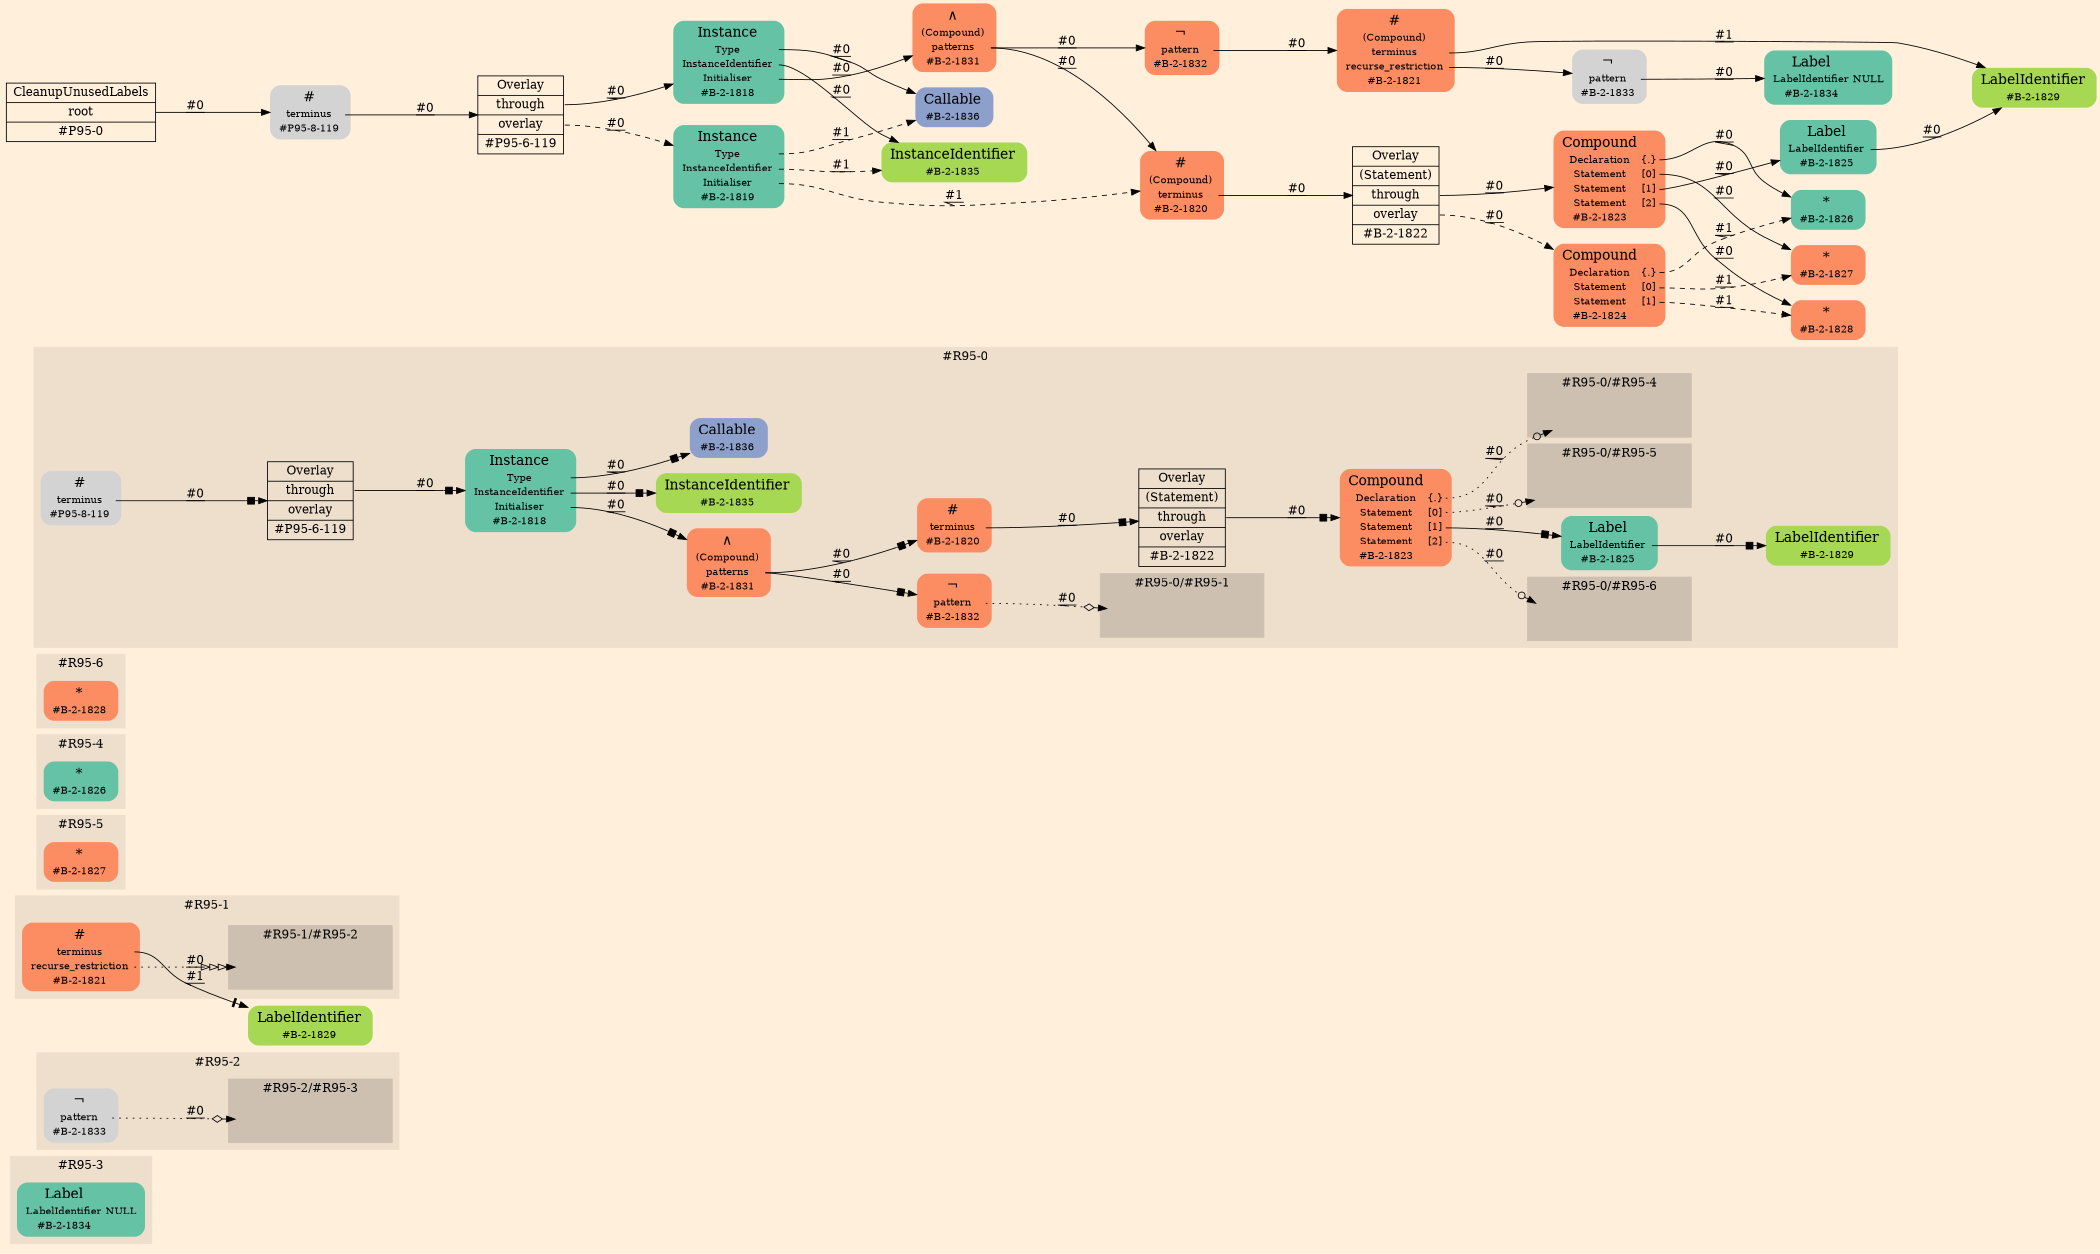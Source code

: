 digraph Inferno {
graph [
    rankdir = "LR"
    ranksep = 1.0
    size = "14,20"
    bgcolor = antiquewhite1
    color = black
    fontcolor = black
];
node [
];

// -------------------- figure #R95-3 --------------------
subgraph "cluster#R95-3" {
    label = "#R95-3"
    style = "filled"
    color = antiquewhite2
    "#R95-3/#B-2-1834" [
        shape = "plaintext"
        fillcolor = "/set28/1"
        label = <<TABLE BORDER="0" CELLBORDER="0" CELLSPACING="0">
         <TR><TD><FONT POINT-SIZE="16.0">Label</FONT></TD><TD></TD></TR>
         <TR><TD>LabelIdentifier</TD><TD PORT="port0">NULL</TD></TR>
         <TR><TD>#B-2-1834</TD><TD PORT="port1"></TD></TR>
        </TABLE>>
        style = "rounded,filled"
        fontsize = "12"
    ];
    
}


// -------------------- figure #R95-2 --------------------
subgraph "cluster#R95-2" {
    label = "#R95-2"
    style = "filled"
    color = antiquewhite2
    "#R95-2/#B-2-1833" [
        shape = "plaintext"
        label = <<TABLE BORDER="0" CELLBORDER="0" CELLSPACING="0">
         <TR><TD><FONT POINT-SIZE="16.0">¬</FONT></TD><TD></TD></TR>
         <TR><TD>pattern</TD><TD PORT="port0"></TD></TR>
         <TR><TD>#B-2-1833</TD><TD PORT="port1"></TD></TR>
        </TABLE>>
        style = "rounded,filled"
        fontsize = "12"
    ];
    
    subgraph "cluster#R95-2/#R95-3" {
        label = "#R95-2/#R95-3"
        style = "filled"
        color = antiquewhite3
        "#R95-2/#0/#B-2-1834" [
            shape = "none"
            fillcolor = "/set28/1"
            style = "invisible"
        ];
        
    }
    
}


// -------------------- figure #R95-1 --------------------
"#R95-1/#B-2-1829" [
    shape = "plaintext"
    fillcolor = "/set28/5"
    label = <<TABLE BORDER="0" CELLBORDER="0" CELLSPACING="0">
     <TR><TD><FONT POINT-SIZE="16.0">LabelIdentifier</FONT></TD><TD></TD></TR>
     <TR><TD>#B-2-1829</TD><TD PORT="port0"></TD></TR>
    </TABLE>>
    style = "rounded,filled"
    fontsize = "12"
];

subgraph "cluster#R95-1" {
    label = "#R95-1"
    style = "filled"
    color = antiquewhite2
    "#R95-1/#B-2-1821" [
        shape = "plaintext"
        fillcolor = "/set28/2"
        label = <<TABLE BORDER="0" CELLBORDER="0" CELLSPACING="0">
         <TR><TD><FONT POINT-SIZE="16.0">#</FONT></TD><TD></TD></TR>
         <TR><TD>terminus</TD><TD PORT="port0"></TD></TR>
         <TR><TD>recurse_restriction</TD><TD PORT="port1"></TD></TR>
         <TR><TD>#B-2-1821</TD><TD PORT="port2"></TD></TR>
        </TABLE>>
        style = "rounded,filled"
        fontsize = "12"
    ];
    
    subgraph "cluster#R95-1/#R95-2" {
        label = "#R95-1/#R95-2"
        style = "filled"
        color = antiquewhite3
        "#R95-1/#0/#B-2-1833" [
            shape = "none"
            style = "invisible"
        ];
        
    }
    
}


// -------------------- figure #R95-5 --------------------
subgraph "cluster#R95-5" {
    label = "#R95-5"
    style = "filled"
    color = antiquewhite2
    "#R95-5/#B-2-1827" [
        shape = "plaintext"
        fillcolor = "/set28/2"
        label = <<TABLE BORDER="0" CELLBORDER="0" CELLSPACING="0">
         <TR><TD><FONT POINT-SIZE="16.0">*</FONT></TD><TD></TD></TR>
         <TR><TD>#B-2-1827</TD><TD PORT="port0"></TD></TR>
        </TABLE>>
        style = "rounded,filled"
        fontsize = "12"
    ];
    
}


// -------------------- figure #R95-4 --------------------
subgraph "cluster#R95-4" {
    label = "#R95-4"
    style = "filled"
    color = antiquewhite2
    "#R95-4/#B-2-1826" [
        shape = "plaintext"
        fillcolor = "/set28/1"
        label = <<TABLE BORDER="0" CELLBORDER="0" CELLSPACING="0">
         <TR><TD><FONT POINT-SIZE="16.0">*</FONT></TD><TD></TD></TR>
         <TR><TD>#B-2-1826</TD><TD PORT="port0"></TD></TR>
        </TABLE>>
        style = "rounded,filled"
        fontsize = "12"
    ];
    
}


// -------------------- figure #R95-6 --------------------
subgraph "cluster#R95-6" {
    label = "#R95-6"
    style = "filled"
    color = antiquewhite2
    "#R95-6/#B-2-1828" [
        shape = "plaintext"
        fillcolor = "/set28/2"
        label = <<TABLE BORDER="0" CELLBORDER="0" CELLSPACING="0">
         <TR><TD><FONT POINT-SIZE="16.0">*</FONT></TD><TD></TD></TR>
         <TR><TD>#B-2-1828</TD><TD PORT="port0"></TD></TR>
        </TABLE>>
        style = "rounded,filled"
        fontsize = "12"
    ];
    
}


// -------------------- figure #R95-0 --------------------
subgraph "cluster#R95-0" {
    label = "#R95-0"
    style = "filled"
    color = antiquewhite2
    "#R95-0/#B-2-1832" [
        shape = "plaintext"
        fillcolor = "/set28/2"
        label = <<TABLE BORDER="0" CELLBORDER="0" CELLSPACING="0">
         <TR><TD><FONT POINT-SIZE="16.0">¬</FONT></TD><TD></TD></TR>
         <TR><TD>pattern</TD><TD PORT="port0"></TD></TR>
         <TR><TD>#B-2-1832</TD><TD PORT="port1"></TD></TR>
        </TABLE>>
        style = "rounded,filled"
        fontsize = "12"
    ];
    
    "#R95-0/#B-2-1836" [
        shape = "plaintext"
        fillcolor = "/set28/3"
        label = <<TABLE BORDER="0" CELLBORDER="0" CELLSPACING="0">
         <TR><TD><FONT POINT-SIZE="16.0">Callable</FONT></TD><TD></TD></TR>
         <TR><TD>#B-2-1836</TD><TD PORT="port0"></TD></TR>
        </TABLE>>
        style = "rounded,filled"
        fontsize = "12"
    ];
    
    "#R95-0/#B-2-1823" [
        shape = "plaintext"
        fillcolor = "/set28/2"
        label = <<TABLE BORDER="0" CELLBORDER="0" CELLSPACING="0">
         <TR><TD><FONT POINT-SIZE="16.0">Compound</FONT></TD><TD></TD></TR>
         <TR><TD>Declaration</TD><TD PORT="port0">{.}</TD></TR>
         <TR><TD>Statement</TD><TD PORT="port1">[0]</TD></TR>
         <TR><TD>Statement</TD><TD PORT="port2">[1]</TD></TR>
         <TR><TD>Statement</TD><TD PORT="port3">[2]</TD></TR>
         <TR><TD>#B-2-1823</TD><TD PORT="port4"></TD></TR>
        </TABLE>>
        style = "rounded,filled"
        fontsize = "12"
    ];
    
    "#R95-0/#B-2-1825" [
        shape = "plaintext"
        fillcolor = "/set28/1"
        label = <<TABLE BORDER="0" CELLBORDER="0" CELLSPACING="0">
         <TR><TD><FONT POINT-SIZE="16.0">Label</FONT></TD><TD></TD></TR>
         <TR><TD>LabelIdentifier</TD><TD PORT="port0"></TD></TR>
         <TR><TD>#B-2-1825</TD><TD PORT="port1"></TD></TR>
        </TABLE>>
        style = "rounded,filled"
        fontsize = "12"
    ];
    
    "#R95-0/#B-2-1835" [
        shape = "plaintext"
        fillcolor = "/set28/5"
        label = <<TABLE BORDER="0" CELLBORDER="0" CELLSPACING="0">
         <TR><TD><FONT POINT-SIZE="16.0">InstanceIdentifier</FONT></TD><TD></TD></TR>
         <TR><TD>#B-2-1835</TD><TD PORT="port0"></TD></TR>
        </TABLE>>
        style = "rounded,filled"
        fontsize = "12"
    ];
    
    "#R95-0/#B-2-1818" [
        shape = "plaintext"
        fillcolor = "/set28/1"
        label = <<TABLE BORDER="0" CELLBORDER="0" CELLSPACING="0">
         <TR><TD><FONT POINT-SIZE="16.0">Instance</FONT></TD><TD></TD></TR>
         <TR><TD>Type</TD><TD PORT="port0"></TD></TR>
         <TR><TD>InstanceIdentifier</TD><TD PORT="port1"></TD></TR>
         <TR><TD>Initialiser</TD><TD PORT="port2"></TD></TR>
         <TR><TD>#B-2-1818</TD><TD PORT="port3"></TD></TR>
        </TABLE>>
        style = "rounded,filled"
        fontsize = "12"
    ];
    
    "#R95-0/#P95-8-119" [
        shape = "plaintext"
        label = <<TABLE BORDER="0" CELLBORDER="0" CELLSPACING="0">
         <TR><TD><FONT POINT-SIZE="16.0">#</FONT></TD><TD></TD></TR>
         <TR><TD>terminus</TD><TD PORT="port0"></TD></TR>
         <TR><TD>#P95-8-119</TD><TD PORT="port1"></TD></TR>
        </TABLE>>
        style = "rounded,filled"
        fontsize = "12"
    ];
    
    "#R95-0/#B-2-1820" [
        shape = "plaintext"
        fillcolor = "/set28/2"
        label = <<TABLE BORDER="0" CELLBORDER="0" CELLSPACING="0">
         <TR><TD><FONT POINT-SIZE="16.0">#</FONT></TD><TD></TD></TR>
         <TR><TD>terminus</TD><TD PORT="port0"></TD></TR>
         <TR><TD>#B-2-1820</TD><TD PORT="port1"></TD></TR>
        </TABLE>>
        style = "rounded,filled"
        fontsize = "12"
    ];
    
    "#R95-0/#B-2-1829" [
        shape = "plaintext"
        fillcolor = "/set28/5"
        label = <<TABLE BORDER="0" CELLBORDER="0" CELLSPACING="0">
         <TR><TD><FONT POINT-SIZE="16.0">LabelIdentifier</FONT></TD><TD></TD></TR>
         <TR><TD>#B-2-1829</TD><TD PORT="port0"></TD></TR>
        </TABLE>>
        style = "rounded,filled"
        fontsize = "12"
    ];
    
    "#R95-0/#P95-6-119" [
        shape = "record"
        fillcolor = antiquewhite2
        label = "<fixed> Overlay | <port0> through | <port1> overlay | <port2> #P95-6-119"
        style = "filled"
        fontsize = "14"
        color = black
        fontcolor = black
    ];
    
    "#R95-0/#B-2-1831" [
        shape = "plaintext"
        fillcolor = "/set28/2"
        label = <<TABLE BORDER="0" CELLBORDER="0" CELLSPACING="0">
         <TR><TD><FONT POINT-SIZE="16.0">∧</FONT></TD><TD></TD></TR>
         <TR><TD>(Compound)</TD><TD PORT="port0"></TD></TR>
         <TR><TD>patterns</TD><TD PORT="port1"></TD></TR>
         <TR><TD>#B-2-1831</TD><TD PORT="port2"></TD></TR>
        </TABLE>>
        style = "rounded,filled"
        fontsize = "12"
    ];
    
    "#R95-0/#B-2-1822" [
        shape = "record"
        fillcolor = antiquewhite2
        label = "<fixed> Overlay | <port0> (Statement) | <port1> through | <port2> overlay | <port3> #B-2-1822"
        style = "filled"
        fontsize = "14"
        color = black
        fontcolor = black
    ];
    
    subgraph "cluster#R95-0/#R95-6" {
        label = "#R95-0/#R95-6"
        style = "filled"
        color = antiquewhite3
        "#R95-0/#0/#B-2-1828" [
            shape = "none"
            fillcolor = "/set28/2"
            style = "invisible"
        ];
        
    }
    
    subgraph "cluster#R95-0/#R95-4" {
        label = "#R95-0/#R95-4"
        style = "filled"
        color = antiquewhite3
        "#R95-0/#0/#B-2-1826" [
            shape = "none"
            fillcolor = "/set28/1"
            style = "invisible"
        ];
        
    }
    
    subgraph "cluster#R95-0/#R95-5" {
        label = "#R95-0/#R95-5"
        style = "filled"
        color = antiquewhite3
        "#R95-0/#0/#B-2-1827" [
            shape = "none"
            fillcolor = "/set28/2"
            style = "invisible"
        ];
        
    }
    
    subgraph "cluster#R95-0/#R95-1" {
        label = "#R95-0/#R95-1"
        style = "filled"
        color = antiquewhite3
        "#R95-0/#0/#B-2-1821" [
            shape = "none"
            fillcolor = "/set28/2"
            style = "invisible"
        ];
        
    }
    
}


// -------------------- transformation figure --------------------
"CR#P95-0" [
    shape = "record"
    fillcolor = antiquewhite1
    label = "<fixed> CleanupUnusedLabels | <port0> root | <port1> #P95-0"
    style = "filled"
    fontsize = "14"
    color = black
    fontcolor = black
];

"#P95-8-119" [
    shape = "plaintext"
    label = <<TABLE BORDER="0" CELLBORDER="0" CELLSPACING="0">
     <TR><TD><FONT POINT-SIZE="16.0">#</FONT></TD><TD></TD></TR>
     <TR><TD>terminus</TD><TD PORT="port0"></TD></TR>
     <TR><TD>#P95-8-119</TD><TD PORT="port1"></TD></TR>
    </TABLE>>
    style = "rounded,filled"
    fontsize = "12"
];

"#P95-6-119" [
    shape = "record"
    fillcolor = antiquewhite1
    label = "<fixed> Overlay | <port0> through | <port1> overlay | <port2> #P95-6-119"
    style = "filled"
    fontsize = "14"
    color = black
    fontcolor = black
];

"#B-2-1818" [
    shape = "plaintext"
    fillcolor = "/set28/1"
    label = <<TABLE BORDER="0" CELLBORDER="0" CELLSPACING="0">
     <TR><TD><FONT POINT-SIZE="16.0">Instance</FONT></TD><TD></TD></TR>
     <TR><TD>Type</TD><TD PORT="port0"></TD></TR>
     <TR><TD>InstanceIdentifier</TD><TD PORT="port1"></TD></TR>
     <TR><TD>Initialiser</TD><TD PORT="port2"></TD></TR>
     <TR><TD>#B-2-1818</TD><TD PORT="port3"></TD></TR>
    </TABLE>>
    style = "rounded,filled"
    fontsize = "12"
];

"#B-2-1836" [
    shape = "plaintext"
    fillcolor = "/set28/3"
    label = <<TABLE BORDER="0" CELLBORDER="0" CELLSPACING="0">
     <TR><TD><FONT POINT-SIZE="16.0">Callable</FONT></TD><TD></TD></TR>
     <TR><TD>#B-2-1836</TD><TD PORT="port0"></TD></TR>
    </TABLE>>
    style = "rounded,filled"
    fontsize = "12"
];

"#B-2-1835" [
    shape = "plaintext"
    fillcolor = "/set28/5"
    label = <<TABLE BORDER="0" CELLBORDER="0" CELLSPACING="0">
     <TR><TD><FONT POINT-SIZE="16.0">InstanceIdentifier</FONT></TD><TD></TD></TR>
     <TR><TD>#B-2-1835</TD><TD PORT="port0"></TD></TR>
    </TABLE>>
    style = "rounded,filled"
    fontsize = "12"
];

"#B-2-1831" [
    shape = "plaintext"
    fillcolor = "/set28/2"
    label = <<TABLE BORDER="0" CELLBORDER="0" CELLSPACING="0">
     <TR><TD><FONT POINT-SIZE="16.0">∧</FONT></TD><TD></TD></TR>
     <TR><TD>(Compound)</TD><TD PORT="port0"></TD></TR>
     <TR><TD>patterns</TD><TD PORT="port1"></TD></TR>
     <TR><TD>#B-2-1831</TD><TD PORT="port2"></TD></TR>
    </TABLE>>
    style = "rounded,filled"
    fontsize = "12"
];

"#B-2-1820" [
    shape = "plaintext"
    fillcolor = "/set28/2"
    label = <<TABLE BORDER="0" CELLBORDER="0" CELLSPACING="0">
     <TR><TD><FONT POINT-SIZE="16.0">#</FONT></TD><TD></TD></TR>
     <TR><TD>(Compound)</TD><TD PORT="port0"></TD></TR>
     <TR><TD>terminus</TD><TD PORT="port1"></TD></TR>
     <TR><TD>#B-2-1820</TD><TD PORT="port2"></TD></TR>
    </TABLE>>
    style = "rounded,filled"
    fontsize = "12"
];

"#B-2-1822" [
    shape = "record"
    fillcolor = antiquewhite1
    label = "<fixed> Overlay | <port0> (Statement) | <port1> through | <port2> overlay | <port3> #B-2-1822"
    style = "filled"
    fontsize = "14"
    color = black
    fontcolor = black
];

"#B-2-1823" [
    shape = "plaintext"
    fillcolor = "/set28/2"
    label = <<TABLE BORDER="0" CELLBORDER="0" CELLSPACING="0">
     <TR><TD><FONT POINT-SIZE="16.0">Compound</FONT></TD><TD></TD></TR>
     <TR><TD>Declaration</TD><TD PORT="port0">{.}</TD></TR>
     <TR><TD>Statement</TD><TD PORT="port1">[0]</TD></TR>
     <TR><TD>Statement</TD><TD PORT="port2">[1]</TD></TR>
     <TR><TD>Statement</TD><TD PORT="port3">[2]</TD></TR>
     <TR><TD>#B-2-1823</TD><TD PORT="port4"></TD></TR>
    </TABLE>>
    style = "rounded,filled"
    fontsize = "12"
];

"#B-2-1826" [
    shape = "plaintext"
    fillcolor = "/set28/1"
    label = <<TABLE BORDER="0" CELLBORDER="0" CELLSPACING="0">
     <TR><TD><FONT POINT-SIZE="16.0">*</FONT></TD><TD></TD></TR>
     <TR><TD>#B-2-1826</TD><TD PORT="port0"></TD></TR>
    </TABLE>>
    style = "rounded,filled"
    fontsize = "12"
];

"#B-2-1827" [
    shape = "plaintext"
    fillcolor = "/set28/2"
    label = <<TABLE BORDER="0" CELLBORDER="0" CELLSPACING="0">
     <TR><TD><FONT POINT-SIZE="16.0">*</FONT></TD><TD></TD></TR>
     <TR><TD>#B-2-1827</TD><TD PORT="port0"></TD></TR>
    </TABLE>>
    style = "rounded,filled"
    fontsize = "12"
];

"#B-2-1825" [
    shape = "plaintext"
    fillcolor = "/set28/1"
    label = <<TABLE BORDER="0" CELLBORDER="0" CELLSPACING="0">
     <TR><TD><FONT POINT-SIZE="16.0">Label</FONT></TD><TD></TD></TR>
     <TR><TD>LabelIdentifier</TD><TD PORT="port0"></TD></TR>
     <TR><TD>#B-2-1825</TD><TD PORT="port1"></TD></TR>
    </TABLE>>
    style = "rounded,filled"
    fontsize = "12"
];

"#B-2-1829" [
    shape = "plaintext"
    fillcolor = "/set28/5"
    label = <<TABLE BORDER="0" CELLBORDER="0" CELLSPACING="0">
     <TR><TD><FONT POINT-SIZE="16.0">LabelIdentifier</FONT></TD><TD></TD></TR>
     <TR><TD>#B-2-1829</TD><TD PORT="port0"></TD></TR>
    </TABLE>>
    style = "rounded,filled"
    fontsize = "12"
];

"#B-2-1828" [
    shape = "plaintext"
    fillcolor = "/set28/2"
    label = <<TABLE BORDER="0" CELLBORDER="0" CELLSPACING="0">
     <TR><TD><FONT POINT-SIZE="16.0">*</FONT></TD><TD></TD></TR>
     <TR><TD>#B-2-1828</TD><TD PORT="port0"></TD></TR>
    </TABLE>>
    style = "rounded,filled"
    fontsize = "12"
];

"#B-2-1824" [
    shape = "plaintext"
    fillcolor = "/set28/2"
    label = <<TABLE BORDER="0" CELLBORDER="0" CELLSPACING="0">
     <TR><TD><FONT POINT-SIZE="16.0">Compound</FONT></TD><TD></TD></TR>
     <TR><TD>Declaration</TD><TD PORT="port0">{.}</TD></TR>
     <TR><TD>Statement</TD><TD PORT="port1">[0]</TD></TR>
     <TR><TD>Statement</TD><TD PORT="port2">[1]</TD></TR>
     <TR><TD>#B-2-1824</TD><TD PORT="port3"></TD></TR>
    </TABLE>>
    style = "rounded,filled"
    fontsize = "12"
];

"#B-2-1832" [
    shape = "plaintext"
    fillcolor = "/set28/2"
    label = <<TABLE BORDER="0" CELLBORDER="0" CELLSPACING="0">
     <TR><TD><FONT POINT-SIZE="16.0">¬</FONT></TD><TD></TD></TR>
     <TR><TD>pattern</TD><TD PORT="port0"></TD></TR>
     <TR><TD>#B-2-1832</TD><TD PORT="port1"></TD></TR>
    </TABLE>>
    style = "rounded,filled"
    fontsize = "12"
];

"#B-2-1821" [
    shape = "plaintext"
    fillcolor = "/set28/2"
    label = <<TABLE BORDER="0" CELLBORDER="0" CELLSPACING="0">
     <TR><TD><FONT POINT-SIZE="16.0">#</FONT></TD><TD></TD></TR>
     <TR><TD>(Compound)</TD><TD PORT="port0"></TD></TR>
     <TR><TD>terminus</TD><TD PORT="port1"></TD></TR>
     <TR><TD>recurse_restriction</TD><TD PORT="port2"></TD></TR>
     <TR><TD>#B-2-1821</TD><TD PORT="port3"></TD></TR>
    </TABLE>>
    style = "rounded,filled"
    fontsize = "12"
];

"#B-2-1833" [
    shape = "plaintext"
    label = <<TABLE BORDER="0" CELLBORDER="0" CELLSPACING="0">
     <TR><TD><FONT POINT-SIZE="16.0">¬</FONT></TD><TD></TD></TR>
     <TR><TD>pattern</TD><TD PORT="port0"></TD></TR>
     <TR><TD>#B-2-1833</TD><TD PORT="port1"></TD></TR>
    </TABLE>>
    style = "rounded,filled"
    fontsize = "12"
];

"#B-2-1834" [
    shape = "plaintext"
    fillcolor = "/set28/1"
    label = <<TABLE BORDER="0" CELLBORDER="0" CELLSPACING="0">
     <TR><TD><FONT POINT-SIZE="16.0">Label</FONT></TD><TD></TD></TR>
     <TR><TD>LabelIdentifier</TD><TD PORT="port0">NULL</TD></TR>
     <TR><TD>#B-2-1834</TD><TD PORT="port1"></TD></TR>
    </TABLE>>
    style = "rounded,filled"
    fontsize = "12"
];

"#B-2-1819" [
    shape = "plaintext"
    fillcolor = "/set28/1"
    label = <<TABLE BORDER="0" CELLBORDER="0" CELLSPACING="0">
     <TR><TD><FONT POINT-SIZE="16.0">Instance</FONT></TD><TD></TD></TR>
     <TR><TD>Type</TD><TD PORT="port0"></TD></TR>
     <TR><TD>InstanceIdentifier</TD><TD PORT="port1"></TD></TR>
     <TR><TD>Initialiser</TD><TD PORT="port2"></TD></TR>
     <TR><TD>#B-2-1819</TD><TD PORT="port3"></TD></TR>
    </TABLE>>
    style = "rounded,filled"
    fontsize = "12"
];


// -------------------- links --------------------
// links for block CR#P95-0
"CR#P95-0":port0 -> "#P95-8-119" [
    style="solid"
    label = "#0"
    decorate = true
    color = black
    fontcolor = black
];

// links for block #P95-8-119
"#P95-8-119":port0 -> "#P95-6-119" [
    style="solid"
    label = "#0"
    decorate = true
    color = black
    fontcolor = black
];

// links for block #P95-6-119
"#P95-6-119":port0 -> "#B-2-1818" [
    style="solid"
    label = "#0"
    decorate = true
    color = black
    fontcolor = black
];

"#P95-6-119":port1 -> "#B-2-1819" [
    style="dashed"
    label = "#0"
    decorate = true
    color = black
    fontcolor = black
];

// links for block #B-2-1818
"#B-2-1818":port0 -> "#B-2-1836" [
    style="solid"
    label = "#0"
    decorate = true
    color = black
    fontcolor = black
];

"#B-2-1818":port1 -> "#B-2-1835" [
    style="solid"
    label = "#0"
    decorate = true
    color = black
    fontcolor = black
];

"#B-2-1818":port2 -> "#B-2-1831" [
    style="solid"
    label = "#0"
    decorate = true
    color = black
    fontcolor = black
];

// links for block #B-2-1836
// links for block #B-2-1835
// links for block #B-2-1831
"#B-2-1831":port1 -> "#B-2-1820" [
    style="solid"
    label = "#0"
    decorate = true
    color = black
    fontcolor = black
];

"#B-2-1831":port1 -> "#B-2-1832" [
    style="solid"
    label = "#0"
    decorate = true
    color = black
    fontcolor = black
];

// links for block #B-2-1820
"#B-2-1820":port1 -> "#B-2-1822" [
    style="solid"
    label = "#0"
    decorate = true
    color = black
    fontcolor = black
];

// links for block #B-2-1822
"#B-2-1822":port1 -> "#B-2-1823" [
    style="solid"
    label = "#0"
    decorate = true
    color = black
    fontcolor = black
];

"#B-2-1822":port2 -> "#B-2-1824" [
    style="dashed"
    label = "#0"
    decorate = true
    color = black
    fontcolor = black
];

// links for block #B-2-1823
"#B-2-1823":port0 -> "#B-2-1826" [
    style="solid"
    label = "#0"
    decorate = true
    color = black
    fontcolor = black
];

"#B-2-1823":port1 -> "#B-2-1827" [
    style="solid"
    label = "#0"
    decorate = true
    color = black
    fontcolor = black
];

"#B-2-1823":port2 -> "#B-2-1825" [
    style="solid"
    label = "#0"
    decorate = true
    color = black
    fontcolor = black
];

"#B-2-1823":port3 -> "#B-2-1828" [
    style="solid"
    label = "#0"
    decorate = true
    color = black
    fontcolor = black
];

// links for block #B-2-1826
// links for block #B-2-1827
// links for block #B-2-1825
"#B-2-1825":port0 -> "#B-2-1829" [
    style="solid"
    label = "#0"
    decorate = true
    color = black
    fontcolor = black
];

// links for block #B-2-1829
// links for block #B-2-1828
// links for block #B-2-1824
"#B-2-1824":port0 -> "#B-2-1826" [
    style="dashed"
    label = "#1"
    decorate = true
    color = black
    fontcolor = black
];

"#B-2-1824":port1 -> "#B-2-1827" [
    style="dashed"
    label = "#1"
    decorate = true
    color = black
    fontcolor = black
];

"#B-2-1824":port2 -> "#B-2-1828" [
    style="dashed"
    label = "#1"
    decorate = true
    color = black
    fontcolor = black
];

// links for block #B-2-1832
"#B-2-1832":port0 -> "#B-2-1821" [
    style="solid"
    label = "#0"
    decorate = true
    color = black
    fontcolor = black
];

// links for block #B-2-1821
"#B-2-1821":port1 -> "#B-2-1829" [
    style="solid"
    label = "#1"
    decorate = true
    color = black
    fontcolor = black
];

"#B-2-1821":port2 -> "#B-2-1833" [
    style="solid"
    label = "#0"
    decorate = true
    color = black
    fontcolor = black
];

// links for block #B-2-1833
"#B-2-1833":port0 -> "#B-2-1834" [
    style="solid"
    label = "#0"
    decorate = true
    color = black
    fontcolor = black
];

// links for block #B-2-1834
// links for block #B-2-1819
"#B-2-1819":port0 -> "#B-2-1836" [
    style="dashed"
    label = "#1"
    decorate = true
    color = black
    fontcolor = black
];

"#B-2-1819":port1 -> "#B-2-1835" [
    style="dashed"
    label = "#1"
    decorate = true
    color = black
    fontcolor = black
];

"#B-2-1819":port2 -> "#B-2-1820" [
    style="dashed"
    label = "#1"
    decorate = true
    color = black
    fontcolor = black
];

// links for block #R95-0/#B-2-1832
"#R95-0/#B-2-1832":port0 -> "#R95-0/#0/#B-2-1821" [
    style="dotted"
    arrowhead="normalnoneodiamond"
    label = "#0"
    decorate = true
    color = black
    fontcolor = black
];

// links for block #R95-0/#B-2-1836
// links for block #R95-0/#B-2-1823
"#R95-0/#B-2-1823":port0 -> "#R95-0/#0/#B-2-1826" [
    style="dotted"
    arrowhead="normalnoneodot"
    label = "#0"
    decorate = true
    color = black
    fontcolor = black
];

"#R95-0/#B-2-1823":port1 -> "#R95-0/#0/#B-2-1827" [
    style="dotted"
    arrowhead="normalnoneodot"
    label = "#0"
    decorate = true
    color = black
    fontcolor = black
];

"#R95-0/#B-2-1823":port2 -> "#R95-0/#B-2-1825" [
    style="solid"
    arrowhead="normalnonebox"
    label = "#0"
    decorate = true
    color = black
    fontcolor = black
];

"#R95-0/#B-2-1823":port3 -> "#R95-0/#0/#B-2-1828" [
    style="dotted"
    arrowhead="normalnoneodot"
    label = "#0"
    decorate = true
    color = black
    fontcolor = black
];

// links for block #R95-0/#B-2-1825
"#R95-0/#B-2-1825":port0 -> "#R95-0/#B-2-1829" [
    style="solid"
    arrowhead="normalnonebox"
    label = "#0"
    decorate = true
    color = black
    fontcolor = black
];

// links for block #R95-0/#B-2-1835
// links for block #R95-0/#B-2-1818
"#R95-0/#B-2-1818":port0 -> "#R95-0/#B-2-1836" [
    style="solid"
    arrowhead="normalnonebox"
    label = "#0"
    decorate = true
    color = black
    fontcolor = black
];

"#R95-0/#B-2-1818":port1 -> "#R95-0/#B-2-1835" [
    style="solid"
    arrowhead="normalnonebox"
    label = "#0"
    decorate = true
    color = black
    fontcolor = black
];

"#R95-0/#B-2-1818":port2 -> "#R95-0/#B-2-1831" [
    style="solid"
    arrowhead="normalnonebox"
    label = "#0"
    decorate = true
    color = black
    fontcolor = black
];

// links for block #R95-0/#P95-8-119
"#R95-0/#P95-8-119":port0 -> "#R95-0/#P95-6-119" [
    style="solid"
    arrowhead="normalnonebox"
    label = "#0"
    decorate = true
    color = black
    fontcolor = black
];

// links for block #R95-0/#B-2-1820
"#R95-0/#B-2-1820":port0 -> "#R95-0/#B-2-1822" [
    style="solid"
    arrowhead="normalnonebox"
    label = "#0"
    decorate = true
    color = black
    fontcolor = black
];

// links for block #R95-0/#B-2-1829
// links for block #R95-0/#P95-6-119
"#R95-0/#P95-6-119":port0 -> "#R95-0/#B-2-1818" [
    style="solid"
    arrowhead="normalnonebox"
    label = "#0"
    decorate = true
    color = black
    fontcolor = black
];

// links for block #R95-0/#B-2-1831
"#R95-0/#B-2-1831":port1 -> "#R95-0/#B-2-1820" [
    style="solid"
    arrowhead="normalnonebox"
    label = "#0"
    decorate = true
    color = black
    fontcolor = black
];

"#R95-0/#B-2-1831":port1 -> "#R95-0/#B-2-1832" [
    style="solid"
    arrowhead="normalnonebox"
    label = "#0"
    decorate = true
    color = black
    fontcolor = black
];

// links for block #R95-0/#B-2-1822
"#R95-0/#B-2-1822":port1 -> "#R95-0/#B-2-1823" [
    style="solid"
    arrowhead="normalnonebox"
    label = "#0"
    decorate = true
    color = black
    fontcolor = black
];

// links for block #R95-0/#0/#B-2-1828
// links for block #R95-0/#0/#B-2-1826
// links for block #R95-0/#0/#B-2-1827
// links for block #R95-0/#0/#B-2-1821
// links for block #R95-6/#B-2-1828
// links for block #R95-4/#B-2-1826
// links for block #R95-5/#B-2-1827
// links for block #R95-1/#B-2-1829
// links for block #R95-1/#B-2-1821
"#R95-1/#B-2-1821":port0 -> "#R95-1/#B-2-1829" [
    style="solid"
    arrowhead="normalnonetee"
    label = "#1"
    decorate = true
    color = black
    fontcolor = black
];

"#R95-1/#B-2-1821":port1 -> "#R95-1/#0/#B-2-1833" [
    style="dotted"
    arrowhead="normalonormalonormalonormal"
    label = "#0"
    decorate = true
    color = black
    fontcolor = black
];

// links for block #R95-1/#0/#B-2-1833
// links for block #R95-2/#B-2-1833
"#R95-2/#B-2-1833":port0 -> "#R95-2/#0/#B-2-1834" [
    style="dotted"
    arrowhead="normalnoneodiamond"
    label = "#0"
    decorate = true
    color = black
    fontcolor = black
];

// links for block #R95-2/#0/#B-2-1834
// links for block #R95-3/#B-2-1834
}
